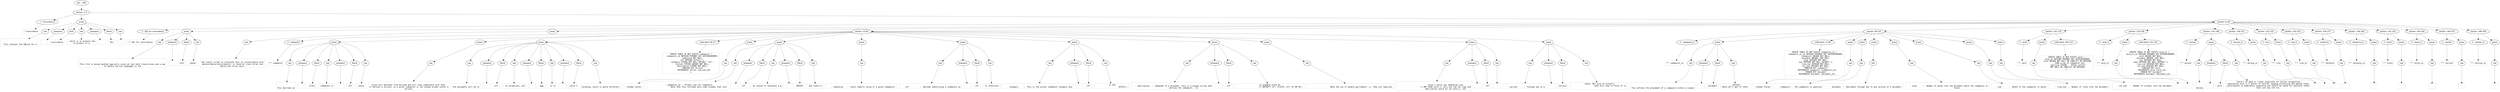 digraph lpegNode {

node [fontname=Helvetica]
edge [style=dashed]

doc_0 [label="doc - 169"]


doc_0 -> { section_1}
{rank=same; section_1}

section_1 [label="section: 1-5"]


// END RANK doc_0

section_1 -> { header_2 prose_3 section_4}
{rank=same; header_2 prose_3 section_4}

header_2 [label="1 : Concordance"]

prose_3 [label="prose"]

section_4 [label="section: 6-167"]


// END RANK section_1

header_2 -> leaf_5
leaf_5  [color=Gray,shape=rectangle,fontname=Inconsolata,label="* Concordance"]
// END RANK header_2

prose_3 -> { raw_6 prespace_7 bold_8 raw_9 prespace_10 literal_11 raw_12}
{rank=same; raw_6 prespace_7 bold_8 raw_9 prespace_10 literal_11 raw_12}

raw_6 [label="raw"]

prespace_7 [label="prespace"]

bold_8 [label="bold"]

raw_9 [label="raw"]

prespace_10 [label="prespace"]

literal_11 [label="literal"]

raw_12 [label="raw"]


// END RANK prose_3

raw_6 -> leaf_13
leaf_13  [color=Gray,shape=rectangle,fontname=Inconsolata,label="

  This contains the SQLite for a"]
// END RANK raw_6

prespace_7 -> leaf_14
leaf_14  [color=Gray,shape=rectangle,fontname=Inconsolata,label=" "]
// END RANK prespace_7

bold_8 -> leaf_15
leaf_15  [color=Gray,shape=rectangle,fontname=Inconsolata,label="concordance"]
// END RANK bold_8

raw_9 -> leaf_16
leaf_16  [color=Gray,shape=rectangle,fontname=Inconsolata,label=", which is in essence the
co-product of a"]
// END RANK raw_9

prespace_10 -> leaf_17
leaf_17  [color=Gray,shape=rectangle,fontname=Inconsolata,label=" "]
// END RANK prespace_10

literal_11 -> leaf_18
leaf_18  [color=Gray,shape=rectangle,fontname=Inconsolata,label="Doc"]
// END RANK literal_11

raw_12 -> leaf_19
leaf_19  [color=Gray,shape=rectangle,fontname=Inconsolata,label=".
"]
// END RANK raw_12

section_4 -> { header_20 prose_21 prose_22 section_23 section_24 section_25 section_26 section_27 section_28 section_29 section_30 section_31 section_32 section_33 section_34 section_35 section_36}
{rank=same; header_20 prose_21 prose_22 section_23 section_24 section_25 section_26 section_27 section_28 section_29 section_30 section_31 section_32 section_33 section_34 section_35 section_36}

header_20 [label="2 : SQL for concordance"]

prose_21 [label="prose"]

prose_22 [label="prose"]

section_23 [label="section: 15-65"]

section_24 [label="section: 66-101"]

section_25 [label="section: 102-119"]

section_26 [label="section: 120-140"]

section_27 [label="section: 141-148"]

section_28 [label="section: 149-151"]

section_29 [label="section: 152-153"]

section_30 [label="section: 154-155"]

section_31 [label="section: 156-157"]

section_32 [label="section: 158-160"]

section_33 [label="section: 161-163"]

section_34 [label="section: 164-165"]

section_35 [label="section: 166-167"]

section_36 [label="section: 168-169"]


// END RANK section_4

header_20 -> leaf_37
leaf_37  [color=Gray,shape=rectangle,fontname=Inconsolata,label="** SQL for concordance"]
// END RANK header_20

prose_21 -> { raw_38 prespace_39 literal_40 raw_41}
{rank=same; raw_38 prespace_39 literal_40 raw_41}

raw_38 [label="raw"]

prespace_39 [label="prespace"]

literal_40 [label="literal"]

raw_41 [label="raw"]


// END RANK prose_21

raw_38 -> leaf_42
leaf_42  [color=Gray,shape=rectangle,fontname=Inconsolata,label="

This file is being handled specially since we lack both transclusion and a way
to handle non-Lua languages in the"]
// END RANK raw_38

prespace_39 -> leaf_43
leaf_43  [color=Gray,shape=rectangle,fontname=Inconsolata,label=" "]
// END RANK prespace_39

literal_40 -> leaf_44
leaf_44  [color=Gray,shape=rectangle,fontname=Inconsolata,label="knit"]
// END RANK literal_40

raw_41 -> leaf_45
leaf_45  [color=Gray,shape=rectangle,fontname=Inconsolata,label=" phase.
"]
// END RANK raw_41

prose_22 -> { raw_46}
{rank=same; raw_46}

raw_46 [label="raw"]


// END RANK prose_22

raw_46 -> leaf_47
leaf_47  [color=Gray,shape=rectangle,fontname=Inconsolata,label="
The luajit script to translate this to [[concordance.orb]
[@concordance/concordance]] is found at [[sql-strip.lua]
[@/etc/sql-strip.lua]].
"]
// END RANK raw_46

section_23 -> { header_48 prose_49 prose_50 prose_51 codeblock_52 prose_53 prose_54 prose_55 prose_56 prose_57 prose_58 prose_59 prose_60 prose_61}
{rank=same; header_48 prose_49 prose_50 prose_51 codeblock_52 prose_53 prose_54 prose_55 prose_56 prose_57 prose_58 prose_59 prose_60 prose_61}

header_48 [label="3 : codepoint"]

prose_49 [label="prose"]

prose_50 [label="prose"]

prose_51 [label="prose"]

codeblock_52 [label="code block 26-37"]

prose_53 [label="prose"]

prose_54 [label="prose"]

prose_55 [label="prose"]

prose_56 [label="prose"]

prose_57 [label="prose"]

prose_58 [label="prose"]

prose_59 [label="prose"]

prose_60 [label="prose"]

prose_61 [label="prose"]


// END RANK section_23

header_48 -> leaf_62
leaf_62  [color=Gray,shape=rectangle,fontname=Inconsolata,label="*** codepoint"]
// END RANK header_48

prose_49 -> { raw_63 prespace_64 literal_65 raw_66 prespace_67 literal_68 raw_69}
{rank=same; raw_63 prespace_64 literal_65 raw_66 prespace_67 literal_68 raw_69}

raw_63 [label="raw"]

prespace_64 [label="prespace"]

literal_65 [label="literal"]

raw_66 [label="raw"]

prespace_67 [label="prespace"]

literal_68 [label="literal"]

raw_69 [label="raw"]


// END RANK prose_49

raw_63 -> leaf_70
leaf_70  [color=Gray,shape=rectangle,fontname=Inconsolata,label="

This decribes an"]
// END RANK raw_63

prespace_64 -> leaf_71
leaf_71  [color=Gray,shape=rectangle,fontname=Inconsolata,label=" "]
// END RANK prespace_64

literal_65 -> leaf_72
leaf_72  [color=Gray,shape=rectangle,fontname=Inconsolata,label="ortho"]
// END RANK literal_65

raw_66 -> leaf_73
leaf_73  [color=Gray,shape=rectangle,fontname=Inconsolata,label=" codepoint in"]
// END RANK raw_66

prespace_67 -> leaf_74
leaf_74  [color=Gray,shape=rectangle,fontname=Inconsolata,label=" "]
// END RANK prespace_67

literal_68 -> leaf_75
leaf_75  [color=Gray,shape=rectangle,fontname=Inconsolata,label="utf"]
// END RANK literal_68

raw_69 -> leaf_76
leaf_76  [color=Gray,shape=rectangle,fontname=Inconsolata,label=" space.
"]
// END RANK raw_69

prose_50 -> { raw_77}
{rank=same; raw_77}

raw_77 [label="raw"]


// END RANK prose_50

raw_77 -> leaf_78
leaf_78  [color=Gray,shape=rectangle,fontname=Inconsolata,label="
Since this descends from Unicode and will stay compatible with that,
it defines a version, so a given codepoint is not unique except within a
version.
"]
// END RANK raw_77

prose_51 -> { raw_79 prespace_80 literal_81 raw_82 prespace_83 literal_84 raw_85 prespace_86 literal_87 raw_88}
{rank=same; raw_79 prespace_80 literal_81 raw_82 prespace_83 literal_84 raw_85 prespace_86 literal_87 raw_88}

raw_79 [label="raw"]

prespace_80 [label="prespace"]

literal_81 [label="literal"]

raw_82 [label="raw"]

prespace_83 [label="prespace"]

literal_84 [label="literal"]

raw_85 [label="raw"]

prespace_86 [label="prespace"]

literal_87 [label="literal"]

raw_88 [label="raw"]


// END RANK prose_51

raw_79 -> leaf_89
leaf_89  [color=Gray,shape=rectangle,fontname=Inconsolata,label="
Orb documents will be in"]
// END RANK raw_79

prespace_80 -> leaf_90
leaf_90  [color=Gray,shape=rectangle,fontname=Inconsolata,label=" "]
// END RANK prespace_80

literal_81 -> leaf_91
leaf_91  [color=Gray,shape=rectangle,fontname=Inconsolata,label="utf"]
// END RANK literal_81

raw_82 -> leaf_92
leaf_92  [color=Gray,shape=rectangle,fontname=Inconsolata,label=", no exceptions, but"]
// END RANK raw_82

prespace_83 -> leaf_93
leaf_93  [color=Gray,shape=rectangle,fontname=Inconsolata,label=" "]
// END RANK prespace_83

literal_84 -> leaf_94
leaf_94  [color=Gray,shape=rectangle,fontname=Inconsolata,label="ggg"]
// END RANK literal_84

raw_85 -> leaf_95
leaf_95  [color=Gray,shape=rectangle,fontname=Inconsolata,label=" is in"]
// END RANK raw_85

prespace_86 -> leaf_96
leaf_96  [color=Gray,shape=rectangle,fontname=Inconsolata,label=" "]
// END RANK prespace_86

literal_87 -> leaf_97
leaf_97  [color=Gray,shape=rectangle,fontname=Inconsolata,label="Latin-1"]
// END RANK literal_87

raw_88 -> leaf_98
leaf_98  [color=Gray,shape=rectangle,fontname=Inconsolata,label="
encoding, which is quite different.
"]
// END RANK raw_88

codeblock_52 -> leaf_99
leaf_99  [color=Gray,shape=rectangle,fontname=Inconsolata,label="CREATE TABLE IF NOT EXISTS codepoint (
   codepoint_id INTEGER PRIMARY KEY AUTOINCREMENT,
   codevalue NOT NULL,
   utf INTEGER default 1,
   category STRING NOT NULL DEFAULT 'utf',
   version STRING UNIQUE NOT NULL,
   destription STRING NOT NULL,
   FOREIGN KEY version
      REFERENCES versin (version_ID)
);"]
// END RANK codeblock_52

prose_53 -> { raw_100}
{rank=same; raw_100}

raw_100 [label="raw"]


// END RANK prose_53

raw_100 -> leaf_101
leaf_101  [color=Gray,shape=rectangle,fontname=Inconsolata,label="
- Schema fields :
"]
// END RANK raw_100

prose_54 -> { raw_102 prespace_103 literal_104 raw_105 prespace_106 literal_107 raw_108}
{rank=same; raw_102 prespace_103 literal_104 raw_105 prespace_106 literal_107 raw_108}

raw_102 [label="raw"]

prespace_103 [label="prespace"]

literal_104 [label="literal"]

raw_105 [label="raw"]

prespace_106 [label="prespace"]

literal_107 [label="literal"]

raw_108 [label="raw"]


// END RANK prose_54

raw_102 -> leaf_109
leaf_109  [color=Gray,shape=rectangle,fontname=Inconsolata,label="
   - codepoint_id :  Primary key for codepoint.
                     Note that this includes more code schemes than just
                    "]
// END RANK raw_102

prespace_103 -> leaf_110
leaf_110  [color=Gray,shape=rectangle,fontname=Inconsolata,label=" "]
// END RANK prespace_103

literal_104 -> leaf_111
leaf_111  [color=Gray,shape=rectangle,fontname=Inconsolata,label="utf"]
// END RANK literal_104

raw_105 -> leaf_112
leaf_112  [color=Gray,shape=rectangle,fontname=Inconsolata,label=", we intend to represent e.g."]
// END RANK raw_105

prespace_106 -> leaf_113
leaf_113  [color=Gray,shape=rectangle,fontname=Inconsolata,label=" "]
// END RANK prespace_106

literal_107 -> leaf_114
leaf_114  [color=Gray,shape=rectangle,fontname=Inconsolata,label="EBCDIC"]
// END RANK literal_107

raw_108 -> leaf_115
leaf_115  [color=Gray,shape=rectangle,fontname=Inconsolata,label=" and =Latin-1.
"]
// END RANK raw_108

prose_55 -> { raw_116}
{rank=same; raw_116}

raw_116 [label="raw"]


// END RANK prose_55

raw_116 -> leaf_117
leaf_117  [color=Gray,shape=rectangle,fontname=Inconsolata,label="
   - codevalue    :  Exact numeric value of a given codepoint.
"]
// END RANK raw_116

prose_56 -> { raw_118 prespace_119 literal_120 raw_121}
{rank=same; raw_118 prespace_119 literal_120 raw_121}

raw_118 [label="raw"]

prespace_119 [label="prespace"]

literal_120 [label="literal"]

raw_121 [label="raw"]


// END RANK prose_56

raw_118 -> leaf_122
leaf_122  [color=Gray,shape=rectangle,fontname=Inconsolata,label="
   - utf          :  Boolean identifying a codepoint as"]
// END RANK raw_118

prespace_119 -> leaf_123
leaf_123  [color=Gray,shape=rectangle,fontname=Inconsolata,label=" "]
// END RANK prespace_119

literal_120 -> leaf_124
leaf_124  [color=Gray,shape=rectangle,fontname=Inconsolata,label="utf"]
// END RANK literal_120

raw_121 -> leaf_125
leaf_125  [color=Gray,shape=rectangle,fontname=Inconsolata,label=" or otherwise.
"]
// END RANK raw_121

prose_57 -> { raw_126 prespace_127 literal_128 raw_129}
{rank=same; raw_126 prespace_127 literal_128 raw_129}

raw_126 [label="raw"]

prespace_127 [label="prespace"]

literal_128 [label="literal"]

raw_129 [label="raw"]


// END RANK prose_57

raw_126 -> leaf_130
leaf_130  [color=Gray,shape=rectangle,fontname=Inconsolata,label="
   - category     :  This is the actual codepoint category and"]
// END RANK raw_126

prespace_127 -> leaf_131
leaf_131  [color=Gray,shape=rectangle,fontname=Inconsolata,label=" "]
// END RANK prespace_127

literal_128 -> leaf_132
leaf_132  [color=Gray,shape=rectangle,fontname=Inconsolata,label="utf"]
// END RANK literal_128

raw_129 -> leaf_133
leaf_133  [color=Gray,shape=rectangle,fontname=Inconsolata,label=" is the
                     default.
"]
// END RANK raw_129

prose_58 -> { raw_134 prespace_135 literal_136 raw_137}
{rank=same; raw_134 prespace_135 literal_136 raw_137}

raw_134 [label="raw"]

prespace_135 [label="prespace"]

literal_136 [label="literal"]

raw_137 [label="raw"]


// END RANK prose_58

raw_134 -> leaf_138
leaf_138  [color=Gray,shape=rectangle,fontname=Inconsolata,label="
   - description  :  Somewhat of a misnomer, this is a unique string that
                     defines the codepoint.  In"]
// END RANK raw_134

prespace_135 -> leaf_139
leaf_139  [color=Gray,shape=rectangle,fontname=Inconsolata,label=" "]
// END RANK prespace_135

literal_136 -> leaf_140
leaf_140  [color=Gray,shape=rectangle,fontname=Inconsolata,label="utf"]
// END RANK literal_136

raw_137 -> leaf_141
leaf_141  [color=Gray,shape=rectangle,fontname=Inconsolata,label=" an example would be
                     «∞ INFINITY utf: U+221E, utf: E2 88 9E».
"]
// END RANK raw_137

prose_59 -> { raw_142}
{rank=same; raw_142}

raw_142 [label="raw"]


// END RANK prose_59

raw_142 -> leaf_143
leaf_143  [color=Gray,shape=rectangle,fontname=Inconsolata,label="
                     Note the use of double guillemets: «», they are required.
"]
// END RANK raw_142

prose_60 -> { raw_144 prespace_145 literal_146 raw_147}
{rank=same; raw_144 prespace_145 literal_146 raw_147}

raw_144 [label="raw"]

prespace_145 [label="prespace"]

literal_146 [label="literal"]

raw_147 [label="raw"]


// END RANK prose_60

raw_144 -> leaf_148
leaf_148  [color=Gray,shape=rectangle,fontname=Inconsolata,label="
                     Latin-1 would say something like
                     «¬ NOT SIGN Latin-1: etc» but the not sign and
                     description would all be Latin-1, not"]
// END RANK raw_144

prespace_145 -> leaf_149
leaf_149  [color=Gray,shape=rectangle,fontname=Inconsolata,label=" "]
// END RANK prespace_145

literal_146 -> leaf_150
leaf_150  [color=Gray,shape=rectangle,fontname=Inconsolata,label="utf"]
// END RANK literal_146

raw_147 -> leaf_151
leaf_151  [color=Gray,shape=rectangle,fontname=Inconsolata,label=".
"]
// END RANK raw_147

prose_61 -> { raw_152 prespace_153 literal_154 raw_155}
{rank=same; raw_152 prespace_153 literal_154 raw_155}

raw_152 [label="raw"]

prespace_153 [label="prespace"]

literal_154 [label="literal"]

raw_155 [label="raw"]


// END RANK prose_61

raw_152 -> leaf_156
leaf_156  [color=Gray,shape=rectangle,fontname=Inconsolata,label="
   - version      :  Foreign key to a"]
// END RANK raw_152

prespace_153 -> leaf_157
leaf_157  [color=Gray,shape=rectangle,fontname=Inconsolata,label=" "]
// END RANK prespace_153

literal_154 -> leaf_158
leaf_158  [color=Gray,shape=rectangle,fontname=Inconsolata,label="version"]
// END RANK literal_154

raw_155 -> leaf_159
leaf_159  [color=Gray,shape=rectangle,fontname=Inconsolata,label=" table. Not sure we actually
                     need this come to think of it.

"]
// END RANK raw_155

section_24 -> { header_160 prose_161 codeblock_162 prose_163 prose_164 prose_165 prose_166 prose_167 prose_168 prose_169}
{rank=same; header_160 prose_161 codeblock_162 prose_163 prose_164 prose_165 prose_166 prose_167 prose_168 prose_169}

header_160 [label="3 : codepoint_in"]

prose_161 [label="prose"]

codeblock_162 [label="code block 71-84"]

prose_163 [label="prose"]

prose_164 [label="prose"]

prose_165 [label="prose"]

prose_166 [label="prose"]

prose_167 [label="prose"]

prose_168 [label="prose"]

prose_169 [label="prose"]


// END RANK section_24

header_160 -> leaf_170
leaf_170  [color=Gray,shape=rectangle,fontname=Inconsolata,label="*** codepoint_in"]
// END RANK header_160

prose_161 -> { raw_171 prespace_172 literal_173 raw_174}
{rank=same; raw_171 prespace_172 literal_173 raw_174}

raw_171 [label="raw"]

prespace_172 [label="prespace"]

literal_173 [label="literal"]

raw_174 [label="raw"]


// END RANK prose_161

raw_171 -> leaf_175
leaf_175  [color=Gray,shape=rectangle,fontname=Inconsolata,label="

This defines the placement of a codepoint within a single"]
// END RANK raw_171

prespace_172 -> leaf_176
leaf_176  [color=Gray,shape=rectangle,fontname=Inconsolata,label=" "]
// END RANK prespace_172

literal_173 -> leaf_177
leaf_177  [color=Gray,shape=rectangle,fontname=Inconsolata,label="document"]
// END RANK literal_173

raw_174 -> leaf_178
leaf_178  [color=Gray,shape=rectangle,fontname=Inconsolata,label=", another
table we'll get to later.
"]
// END RANK raw_174

codeblock_162 -> leaf_179
leaf_179  [color=Gray,shape=rectangle,fontname=Inconsolata,label="CREATE TABLE IF NOT EXISTS codepoint_in (
   codepoint_in_id INTEGER PRIMARY KEY AUTOINCREMENT,
   codepoint UNIQUE NOT NULL,
   document UNIQUE, NOT NULL,
   disp INTEGER NOT NULL,
   wid INTEGER NOT NULL DEFAULT 1,
   line_num INTEGER NOT NULL,
   col_num INTEGER NOT NULL,
   FOREIGN KEY codepoint
      REFERENCES codepoint (codepoint_id),
   FOREGN KEY document
      REFERENCES document (document_id),"]
// END RANK codeblock_162

prose_163 -> { raw_180}
{rank=same; raw_180}

raw_180 [label="raw"]


// END RANK prose_163

raw_180 -> leaf_181
leaf_181  [color=Gray,shape=rectangle,fontname=Inconsolata,label="
- Schema fields
"]
// END RANK raw_180

prose_164 -> { raw_182}
{rank=same; raw_182}

raw_182 [label="raw"]


// END RANK prose_164

raw_182 -> leaf_183
leaf_183  [color=Gray,shape=rectangle,fontname=Inconsolata,label="
   - codepoint :  The codepoint in question
"]
// END RANK raw_182

prose_165 -> { raw_184}
{rank=same; raw_184}

raw_184 [label="raw"]


// END RANK prose_165

raw_184 -> leaf_185
leaf_185  [color=Gray,shape=rectangle,fontname=Inconsolata,label="
   - document  :  Doccument foreign key to one version of a document.
"]
// END RANK raw_184

prose_166 -> { raw_186}
{rank=same; raw_186}

raw_186 [label="raw"]


// END RANK prose_166

raw_186 -> leaf_187
leaf_187  [color=Gray,shape=rectangle,fontname=Inconsolata,label="
   - disp      :  Number of bytes into the document where the codepoint is
                  found.
"]
// END RANK raw_186

prose_167 -> { raw_188}
{rank=same; raw_188}

raw_188 [label="raw"]


// END RANK prose_167

raw_188 -> leaf_189
leaf_189  [color=Gray,shape=rectangle,fontname=Inconsolata,label="
   - wid       :  Width of the codepoint in bytes.
"]
// END RANK raw_188

prose_168 -> { raw_190}
{rank=same; raw_190}

raw_190 [label="raw"]


// END RANK prose_168

raw_190 -> leaf_191
leaf_191  [color=Gray,shape=rectangle,fontname=Inconsolata,label="
   - line_num  :  Number of lines into the document.
"]
// END RANK raw_190

prose_169 -> { raw_192}
{rank=same; raw_192}

raw_192 [label="raw"]


// END RANK prose_169

raw_192 -> leaf_193
leaf_193  [color=Gray,shape=rectangle,fontname=Inconsolata,label="
   - col_num   :  Number of columns into the document.

"]
// END RANK raw_192

section_25 -> { header_194 prose_195 codeblock_196}
{rank=same; header_194 prose_195 codeblock_196}

header_194 [label="3 : word"]

prose_195 [label="prose"]

codeblock_196 [label="code block 104-112"]


// END RANK section_25

header_194 -> leaf_197
leaf_197  [color=Gray,shape=rectangle,fontname=Inconsolata,label="*** word"]
// END RANK header_194

prose_195 -> { raw_198}
{rank=same; raw_198}

raw_198 [label="raw"]


// END RANK prose_195

raw_198 -> leaf_199
leaf_199  [color=Gray,shape=rectangle,fontname=Inconsolata,label="
"]
// END RANK raw_198

codeblock_196 -> leaf_200
leaf_200  [color=Gray,shape=rectangle,fontname=Inconsolata,label="CREATE TABLE IF NOT EXISTS word (
   word_id INTEGER PRIMARY KEY AUTOINCREMENT,
   word UNIQUE NOT NULL ON CONFLICT DO NOTHING,
   -- JSON array of codepoint_ids
   spelling STRING -- #Todo correct
   NOT NULL ON CONFLICT DO NOTHING,
);"]
// END RANK codeblock_196

section_26 -> { header_201 prose_202 codeblock_203}
{rank=same; header_201 prose_202 codeblock_203}

header_201 [label="3 : word_in"]

prose_202 [label="prose"]

codeblock_203 [label="code block 122-135"]


// END RANK section_26

header_201 -> leaf_204
leaf_204  [color=Gray,shape=rectangle,fontname=Inconsolata,label="*** word_in"]
// END RANK header_201

prose_202 -> { raw_205}
{rank=same; raw_205}

raw_205 [label="raw"]


// END RANK prose_202

raw_205 -> leaf_206
leaf_206  [color=Gray,shape=rectangle,fontname=Inconsolata,label="
"]
// END RANK raw_205

codeblock_203 -> leaf_207
leaf_207  [color=Gray,shape=rectangle,fontname=Inconsolata,label="CREATE TABLE IF NOT EXISTS word_in (
   word_in_id INTEGER PRIMARY KEY AUTOINCREMENT,
   word UNIQUE NOT NULL,
   document UNIQUE, NOT NULL,
   wid INTEGER NOT NULL,
   span INTEGER NOT NULL DEFAULT 1,
   line_num INTEGER NOT NULL,
   col_num INTEGER NOT NULL,
   FOREIGN KEY word
      REFERENCES word (word_id),
   FOREGN KEY document
      REFERENCES document (document_id),"]
// END RANK codeblock_203

section_27 -> { header_208 prose_209}
{rank=same; header_208 prose_209}

header_208 [label="3 : phrase"]

prose_209 [label="prose"]


// END RANK section_27

header_208 -> leaf_210
leaf_210  [color=Gray,shape=rectangle,fontname=Inconsolata,label="*** phrase"]
// END RANK header_208

prose_209 -> { raw_211 prespace_212 literal_213 raw_214}
{rank=same; raw_211 prespace_212 literal_213 raw_214}

raw_211 [label="raw"]

prespace_212 [label="prespace"]

literal_213 [label="literal"]

raw_214 [label="raw"]


// END RANK prose_209

raw_211 -> leaf_215
leaf_215  [color=Gray,shape=rectangle,fontname=Inconsolata,label="

Unlike"]
// END RANK raw_211

prespace_212 -> leaf_216
leaf_216  [color=Gray,shape=rectangle,fontname=Inconsolata,label=" "]
// END RANK prespace_212

literal_213 -> leaf_217
leaf_217  [color=Gray,shape=rectangle,fontname=Inconsolata,label="word"]
// END RANK literal_213

raw_214 -> leaf_218
leaf_218  [color=Gray,shape=rectangle,fontname=Inconsolata,label=" there's no good or linear algorithm for phrase recognition,
populating this is a matter of natural languag processing and making these
concordances is moderately expensive and should be saved for editions rather
than just any orb run.

"]
// END RANK raw_214

section_28 -> { header_219 prose_220}
{rank=same; header_219 prose_220}

header_219 [label="3 : phrase_in"]

prose_220 [label="prose"]


// END RANK section_28

header_219 -> leaf_221
leaf_221  [color=Gray,shape=rectangle,fontname=Inconsolata,label="*** phrase_in"]
// END RANK header_219

prose_220 -> { raw_222}
{rank=same; raw_222}

raw_222 [label="raw"]


// END RANK prose_220

raw_222 -> leaf_223
leaf_223  [color=Gray,shape=rectangle,fontname=Inconsolata,label="

"]
// END RANK raw_222

section_29 -> { header_224 prose_225}
{rank=same; header_224 prose_225}

header_224 [label="3 : line"]

prose_225 [label="prose"]


// END RANK section_29

header_224 -> leaf_226
leaf_226  [color=Gray,shape=rectangle,fontname=Inconsolata,label="*** line"]
// END RANK header_224

prose_225 -> { raw_227}
{rank=same; raw_227}

raw_227 [label="raw"]


// END RANK prose_225

raw_227 -> leaf_228
leaf_228  [color=Gray,shape=rectangle,fontname=Inconsolata,label="
"]
// END RANK raw_227

section_30 -> { header_229 prose_230}
{rank=same; header_229 prose_230}

header_229 [label="3 : line_in"]

prose_230 [label="prose"]


// END RANK section_30

header_229 -> leaf_231
leaf_231  [color=Gray,shape=rectangle,fontname=Inconsolata,label="*** line_in"]
// END RANK header_229

prose_230 -> { raw_232}
{rank=same; raw_232}

raw_232 [label="raw"]


// END RANK prose_230

raw_232 -> leaf_233
leaf_233  [color=Gray,shape=rectangle,fontname=Inconsolata,label="
"]
// END RANK raw_232

section_31 -> { header_234 prose_235}
{rank=same; header_234 prose_235}

header_234 [label="3 : sentence"]

prose_235 [label="prose"]


// END RANK section_31

header_234 -> leaf_236
leaf_236  [color=Gray,shape=rectangle,fontname=Inconsolata,label="*** sentence"]
// END RANK header_234

prose_235 -> { raw_237}
{rank=same; raw_237}

raw_237 [label="raw"]


// END RANK prose_235

raw_237 -> leaf_238
leaf_238  [color=Gray,shape=rectangle,fontname=Inconsolata,label="
"]
// END RANK raw_237

section_32 -> { header_239 prose_240}
{rank=same; header_239 prose_240}

header_239 [label="3 : sentence_in"]

prose_240 [label="prose"]


// END RANK section_32

header_239 -> leaf_241
leaf_241  [color=Gray,shape=rectangle,fontname=Inconsolata,label="*** sentence_in"]
// END RANK header_239

prose_240 -> { raw_242}
{rank=same; raw_242}

raw_242 [label="raw"]


// END RANK prose_240

raw_242 -> leaf_243
leaf_243  [color=Gray,shape=rectangle,fontname=Inconsolata,label="

"]
// END RANK raw_242

section_33 -> { header_244 prose_245}
{rank=same; header_244 prose_245}

header_244 [label="3 : block"]

prose_245 [label="prose"]


// END RANK section_33

header_244 -> leaf_246
leaf_246  [color=Gray,shape=rectangle,fontname=Inconsolata,label="*** block"]
// END RANK header_244

prose_245 -> { raw_247}
{rank=same; raw_247}

raw_247 [label="raw"]


// END RANK prose_245

raw_247 -> leaf_248
leaf_248  [color=Gray,shape=rectangle,fontname=Inconsolata,label="

"]
// END RANK raw_247

section_34 -> { header_249 prose_250}
{rank=same; header_249 prose_250}

header_249 [label="3 : block_in"]

prose_250 [label="prose"]


// END RANK section_34

header_249 -> leaf_251
leaf_251  [color=Gray,shape=rectangle,fontname=Inconsolata,label="*** block_in"]
// END RANK header_249

prose_250 -> { raw_252}
{rank=same; raw_252}

raw_252 [label="raw"]


// END RANK prose_250

raw_252 -> leaf_253
leaf_253  [color=Gray,shape=rectangle,fontname=Inconsolata,label="
"]
// END RANK raw_252

section_35 -> { header_254 prose_255}
{rank=same; header_254 prose_255}

header_254 [label="3 : section"]

prose_255 [label="prose"]


// END RANK section_35

header_254 -> leaf_256
leaf_256  [color=Gray,shape=rectangle,fontname=Inconsolata,label="*** section"]
// END RANK header_254

prose_255 -> { raw_257}
{rank=same; raw_257}

raw_257 [label="raw"]


// END RANK prose_255

raw_257 -> leaf_258
leaf_258  [color=Gray,shape=rectangle,fontname=Inconsolata,label="
"]
// END RANK raw_257

section_36 -> { header_259 prose_260}
{rank=same; header_259 prose_260}

header_259 [label="3 : section_in"]

prose_260 [label="prose"]


// END RANK section_36

header_259 -> leaf_261
leaf_261  [color=Gray,shape=rectangle,fontname=Inconsolata,label="*** section_in"]
// END RANK header_259

prose_260 -> { raw_262}
{rank=same; raw_262}

raw_262 [label="raw"]


// END RANK prose_260

raw_262 -> leaf_263
leaf_263  [color=Gray,shape=rectangle,fontname=Inconsolata,label="
"]
// END RANK raw_262


}
